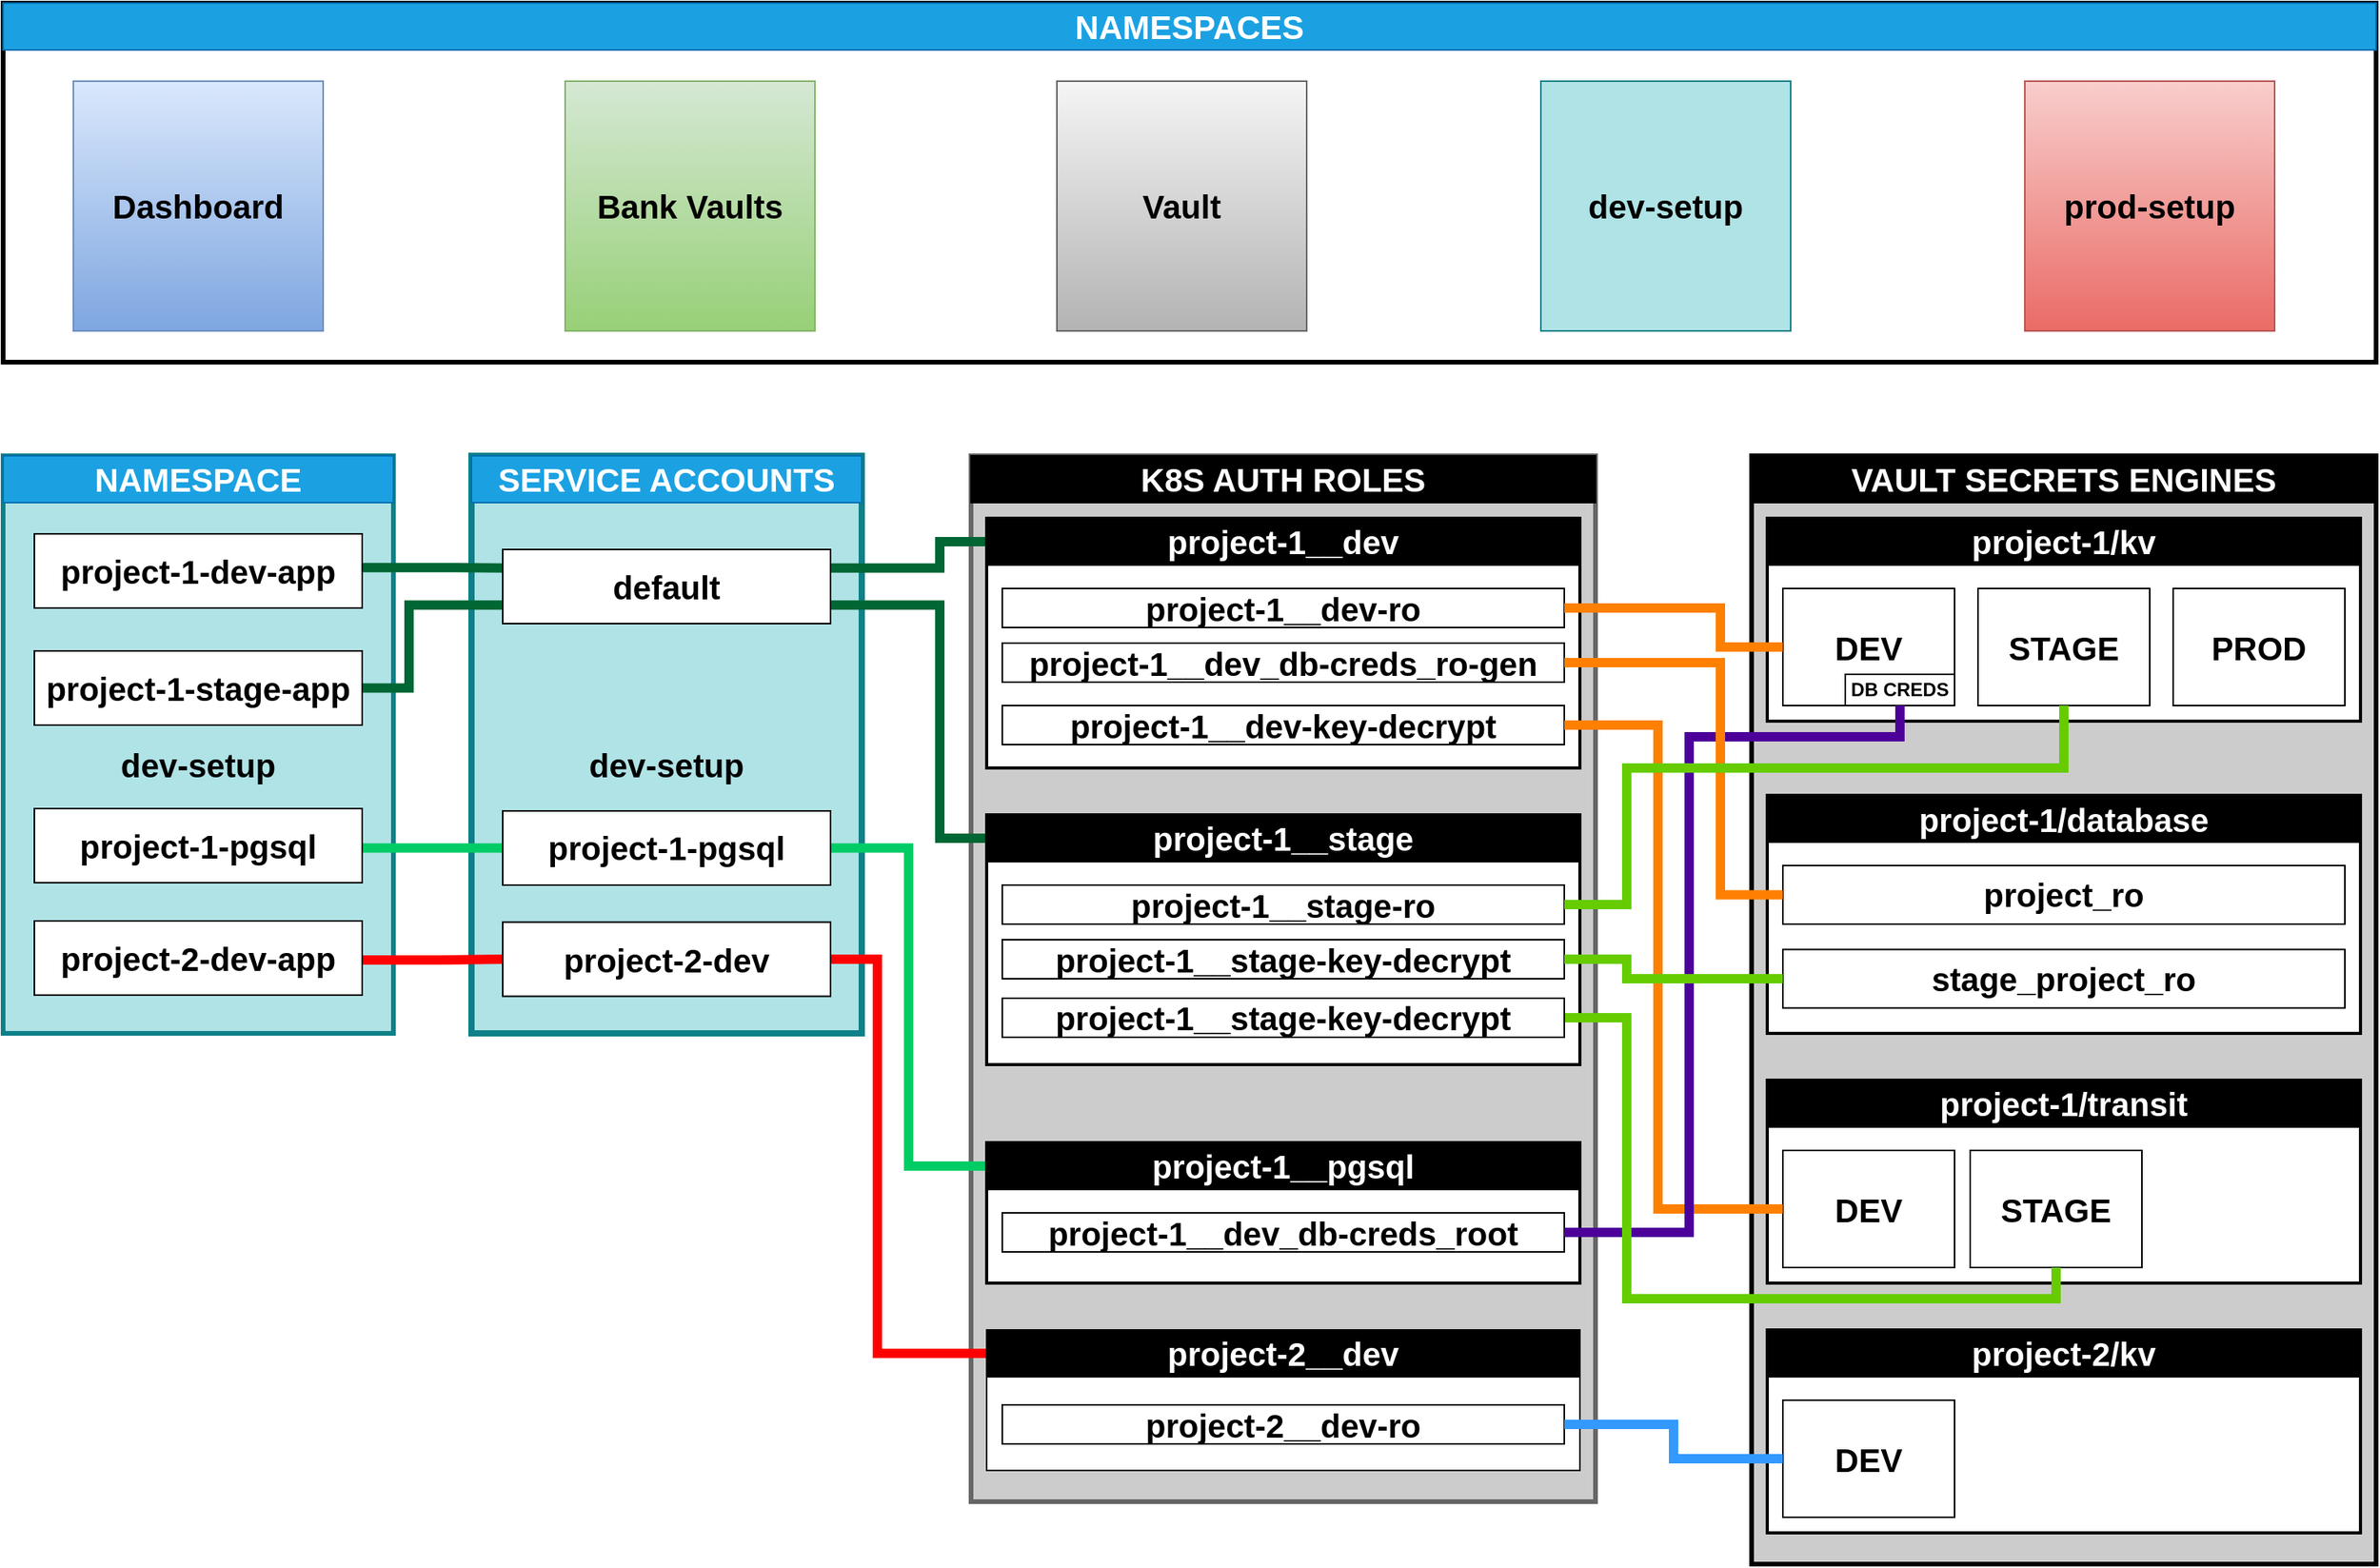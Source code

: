 <mxfile version="14.6.13" type="device"><diagram id="BAF_-7gqzAUOzykMEZvE" name="Page-1"><mxGraphModel dx="2272" dy="1916" grid="1" gridSize="10" guides="1" tooltips="1" connect="1" arrows="1" fold="1" page="1" pageScale="1" pageWidth="850" pageHeight="1100" math="0" shadow="0"><root><mxCell id="0"/><mxCell id="1" parent="0"/><mxCell id="eI4nsN-iS0UbOhHZ_C9s-115" value="&lt;b&gt;&lt;br&gt;dev-setup&lt;/b&gt;" style="rounded=0;whiteSpace=wrap;html=1;fontSize=21;strokeWidth=4;fillColor=#b0e3e6;strokeColor=#0e8088;" parent="1" vertex="1"><mxGeometry x="120" y="280" width="250" height="370" as="geometry"/></mxCell><mxCell id="eI4nsN-iS0UbOhHZ_C9s-113" value="&lt;b&gt;&lt;br&gt;dev-setup&lt;/b&gt;" style="rounded=0;whiteSpace=wrap;html=1;fontSize=21;strokeWidth=3;fillColor=#b0e3e6;strokeColor=#0e8088;" parent="1" vertex="1"><mxGeometry x="-180" y="280" width="250" height="370" as="geometry"/></mxCell><mxCell id="eI4nsN-iS0UbOhHZ_C9s-38" value="" style="rounded=0;whiteSpace=wrap;html=1;strokeWidth=3;" parent="1" vertex="1"><mxGeometry x="-180" y="-10" width="1520" height="230" as="geometry"/></mxCell><mxCell id="eI4nsN-iS0UbOhHZ_C9s-2" value="Bank Vaults" style="whiteSpace=wrap;html=1;aspect=fixed;fontStyle=1;fontSize=21;gradientColor=#97d077;fillColor=#d5e8d4;strokeColor=#82b366;" parent="1" vertex="1"><mxGeometry x="180" y="40" width="160" height="160" as="geometry"/></mxCell><mxCell id="eI4nsN-iS0UbOhHZ_C9s-3" value="Vault" style="whiteSpace=wrap;html=1;aspect=fixed;fontStyle=1;fontSize=21;gradientColor=#b3b3b3;fillColor=#f5f5f5;strokeColor=#666666;" parent="1" vertex="1"><mxGeometry x="495" y="40" width="160" height="160" as="geometry"/></mxCell><mxCell id="eI4nsN-iS0UbOhHZ_C9s-4" value="dev-setup" style="whiteSpace=wrap;html=1;aspect=fixed;fontStyle=1;fontSize=21;fillColor=#b0e3e6;strokeColor=#0e8088;" parent="1" vertex="1"><mxGeometry x="805" y="40" width="160" height="160" as="geometry"/></mxCell><mxCell id="eI4nsN-iS0UbOhHZ_C9s-5" value="prod-setup" style="whiteSpace=wrap;html=1;aspect=fixed;fontStyle=1;fontSize=21;gradientColor=#ea6b66;fillColor=#f8cecc;strokeColor=#b85450;" parent="1" vertex="1"><mxGeometry x="1115" y="40" width="160" height="160" as="geometry"/></mxCell><mxCell id="eI4nsN-iS0UbOhHZ_C9s-20" value="Dashboard" style="whiteSpace=wrap;html=1;aspect=fixed;fontStyle=1;fontSize=21;gradientColor=#7ea6e0;fillColor=#dae8fc;strokeColor=#6c8ebf;" parent="1" vertex="1"><mxGeometry x="-135" y="40" width="160" height="160" as="geometry"/></mxCell><mxCell id="eI4nsN-iS0UbOhHZ_C9s-24" value="SERVICE ACCOUNTS" style="rounded=0;whiteSpace=wrap;html=1;fontStyle=1;fontSize=21;fillColor=#1ba1e2;fontColor=#ffffff;strokeColor=#006EAF;" parent="1" vertex="1"><mxGeometry x="120" y="280" width="250" height="30" as="geometry"/></mxCell><mxCell id="eI4nsN-iS0UbOhHZ_C9s-39" value="NAMESPACES" style="rounded=0;whiteSpace=wrap;html=1;fontStyle=1;fontSize=21;fontColor=#ffffff;fillColor=#1ba1e2;strokeColor=#006EAF;" parent="1" vertex="1"><mxGeometry x="-180" y="-10" width="1520" height="30" as="geometry"/></mxCell><mxCell id="eI4nsN-iS0UbOhHZ_C9s-40" value="" style="rounded=0;whiteSpace=wrap;html=1;strokeWidth=3;fillColor=#CCCCCC;" parent="1" vertex="1"><mxGeometry x="940" y="280" width="400" height="710" as="geometry"/></mxCell><mxCell id="eI4nsN-iS0UbOhHZ_C9s-41" value="VAULT SECRETS ENGINES" style="rounded=0;whiteSpace=wrap;html=1;fillColor=#000000;fontColor=#FFFFFF;fontStyle=1;fontSize=21;" parent="1" vertex="1"><mxGeometry x="940" y="280" width="400" height="30" as="geometry"/></mxCell><mxCell id="eI4nsN-iS0UbOhHZ_C9s-42" value="" style="rounded=0;whiteSpace=wrap;html=1;strokeWidth=2;" parent="1" vertex="1"><mxGeometry x="950" y="320" width="380" height="130" as="geometry"/></mxCell><mxCell id="eI4nsN-iS0UbOhHZ_C9s-43" value="project-1/kv" style="rounded=0;whiteSpace=wrap;html=1;fontStyle=1;fontSize=21;fontColor=#FFFFFF;fillColor=#000000;" parent="1" vertex="1"><mxGeometry x="950" y="320" width="380" height="30" as="geometry"/></mxCell><mxCell id="eI4nsN-iS0UbOhHZ_C9s-44" value="DEV" style="rounded=0;whiteSpace=wrap;html=1;fontStyle=1;fontSize=21;" parent="1" vertex="1"><mxGeometry x="960" y="365" width="110" height="75" as="geometry"/></mxCell><mxCell id="eI4nsN-iS0UbOhHZ_C9s-45" value="STAGE" style="rounded=0;whiteSpace=wrap;html=1;fontStyle=1;fontSize=21;" parent="1" vertex="1"><mxGeometry x="1085" y="365" width="110" height="75" as="geometry"/></mxCell><mxCell id="eI4nsN-iS0UbOhHZ_C9s-46" value="PROD" style="rounded=0;whiteSpace=wrap;html=1;fontStyle=1;fontSize=21;" parent="1" vertex="1"><mxGeometry x="1210" y="365" width="110" height="75" as="geometry"/></mxCell><mxCell id="eI4nsN-iS0UbOhHZ_C9s-47" value="" style="rounded=0;whiteSpace=wrap;html=1;strokeWidth=2;" parent="1" vertex="1"><mxGeometry x="950" y="840" width="380" height="130" as="geometry"/></mxCell><mxCell id="eI4nsN-iS0UbOhHZ_C9s-48" value="project-2/kv" style="rounded=0;whiteSpace=wrap;html=1;fillColor=#000000;fontStyle=1;fontSize=21;fontColor=#FFFFFF;" parent="1" vertex="1"><mxGeometry x="950" y="840" width="380" height="30" as="geometry"/></mxCell><mxCell id="eI4nsN-iS0UbOhHZ_C9s-49" value="DEV" style="rounded=0;whiteSpace=wrap;html=1;fontStyle=1;fontSize=21;" parent="1" vertex="1"><mxGeometry x="960" y="885" width="110" height="75" as="geometry"/></mxCell><mxCell id="eI4nsN-iS0UbOhHZ_C9s-59" value="" style="rounded=0;whiteSpace=wrap;html=1;strokeWidth=2;" parent="1" vertex="1"><mxGeometry x="950" y="680" width="380" height="130" as="geometry"/></mxCell><mxCell id="eI4nsN-iS0UbOhHZ_C9s-60" value="project-1/transit" style="rounded=0;whiteSpace=wrap;html=1;fontStyle=1;fillColor=#000000;fontColor=#FFFFFF;fontSize=21;" parent="1" vertex="1"><mxGeometry x="950" y="680" width="380" height="30" as="geometry"/></mxCell><mxCell id="eI4nsN-iS0UbOhHZ_C9s-61" value="DEV" style="rounded=0;whiteSpace=wrap;html=1;fontStyle=1;fontSize=21;" parent="1" vertex="1"><mxGeometry x="960" y="725" width="110" height="75" as="geometry"/></mxCell><mxCell id="eI4nsN-iS0UbOhHZ_C9s-62" value="STAGE" style="rounded=0;whiteSpace=wrap;html=1;fontStyle=1;fontSize=21;" parent="1" vertex="1"><mxGeometry x="1080" y="725" width="110" height="75" as="geometry"/></mxCell><mxCell id="eI4nsN-iS0UbOhHZ_C9s-68" value="DB CREDS" style="rounded=0;whiteSpace=wrap;html=1;fontStyle=1" parent="1" vertex="1"><mxGeometry x="1000" y="420" width="70" height="20" as="geometry"/></mxCell><mxCell id="eI4nsN-iS0UbOhHZ_C9s-74" value="NAMESPACE" style="rounded=0;whiteSpace=wrap;html=1;fontSize=21;fontColor=#ffffff;fillColor=#1ba1e2;strokeColor=#006EAF;fontStyle=1" parent="1" vertex="1"><mxGeometry x="-180" y="280" width="250" height="30" as="geometry"/></mxCell><mxCell id="eI4nsN-iS0UbOhHZ_C9s-75" value="" style="rounded=0;whiteSpace=wrap;html=1;strokeWidth=3;strokeColor=#666666;fontColor=#333333;fillColor=#CCCCCC;" parent="1" vertex="1"><mxGeometry x="440" y="280" width="400" height="670" as="geometry"/></mxCell><mxCell id="eI4nsN-iS0UbOhHZ_C9s-76" value="K8S AUTH ROLES" style="rounded=0;whiteSpace=wrap;html=1;fillColor=#000000;fontColor=#FFFFFF;fontStyle=1;fontSize=21;" parent="1" vertex="1"><mxGeometry x="440" y="280" width="400" height="30" as="geometry"/></mxCell><mxCell id="eI4nsN-iS0UbOhHZ_C9s-129" style="edgeStyle=orthogonalEdgeStyle;rounded=0;orthogonalLoop=1;jettySize=auto;html=1;exitX=0;exitY=0.5;exitDx=0;exitDy=0;entryX=1;entryY=0.25;entryDx=0;entryDy=0;fontSize=21;fontColor=#FFFFFF;endArrow=none;endFill=0;strokeWidth=6;strokeColor=#006633;" parent="1" source="eI4nsN-iS0UbOhHZ_C9s-78" target="eI4nsN-iS0UbOhHZ_C9s-117" edge="1"><mxGeometry relative="1" as="geometry"><Array as="points"><mxPoint x="420" y="335"/><mxPoint x="420" y="352"/></Array></mxGeometry></mxCell><mxCell id="eI4nsN-iS0UbOhHZ_C9s-77" value="" style="rounded=0;whiteSpace=wrap;html=1;strokeWidth=2;" parent="1" vertex="1"><mxGeometry x="450" y="320" width="380" height="160" as="geometry"/></mxCell><mxCell id="eI4nsN-iS0UbOhHZ_C9s-78" value="project-1__dev" style="rounded=0;whiteSpace=wrap;html=1;fontStyle=1;fontSize=21;fontColor=#FFFFFF;fillColor=#000000;" parent="1" vertex="1"><mxGeometry x="450" y="320" width="380" height="30" as="geometry"/></mxCell><mxCell id="eI4nsN-iS0UbOhHZ_C9s-79" value="&lt;span class=&quot;pl-s&quot;&gt;&lt;span class=&quot;pl-pds&quot;&gt;&lt;/span&gt;project-1__dev-ro&lt;/span&gt;" style="rounded=0;whiteSpace=wrap;html=1;fontStyle=1;fontSize=21;" parent="1" vertex="1"><mxGeometry x="460" y="365" width="360" height="25" as="geometry"/></mxCell><mxCell id="eI4nsN-iS0UbOhHZ_C9s-130" style="edgeStyle=orthogonalEdgeStyle;rounded=0;orthogonalLoop=1;jettySize=auto;html=1;exitX=0;exitY=0.5;exitDx=0;exitDy=0;entryX=1;entryY=0.75;entryDx=0;entryDy=0;fontSize=21;fontColor=#FFFFFF;endArrow=none;endFill=0;strokeWidth=6;strokeColor=#006633;" parent="1" source="eI4nsN-iS0UbOhHZ_C9s-86" target="eI4nsN-iS0UbOhHZ_C9s-117" edge="1"><mxGeometry relative="1" as="geometry"><Array as="points"><mxPoint x="420" y="525"/><mxPoint x="420" y="376"/></Array></mxGeometry></mxCell><mxCell id="eI4nsN-iS0UbOhHZ_C9s-85" value="" style="rounded=0;whiteSpace=wrap;html=1;strokeWidth=2;" parent="1" vertex="1"><mxGeometry x="450" y="510" width="380" height="160" as="geometry"/></mxCell><mxCell id="eI4nsN-iS0UbOhHZ_C9s-86" value="project-1__stage" style="rounded=0;whiteSpace=wrap;html=1;fontStyle=1;fillColor=#000000;fontColor=#FFFFFF;fontSize=21;" parent="1" vertex="1"><mxGeometry x="450" y="510" width="380" height="30" as="geometry"/></mxCell><mxCell id="eI4nsN-iS0UbOhHZ_C9s-131" style="edgeStyle=orthogonalEdgeStyle;rounded=0;orthogonalLoop=1;jettySize=auto;html=1;exitX=0;exitY=0.5;exitDx=0;exitDy=0;entryX=1;entryY=0.5;entryDx=0;entryDy=0;fontSize=21;fontColor=#FFFFFF;endArrow=none;endFill=0;strokeWidth=6;strokeColor=#00CC66;" parent="1" source="eI4nsN-iS0UbOhHZ_C9s-91" target="eI4nsN-iS0UbOhHZ_C9s-116" edge="1"><mxGeometry relative="1" as="geometry"><Array as="points"><mxPoint x="400" y="735"/><mxPoint x="400" y="531"/></Array></mxGeometry></mxCell><mxCell id="eI4nsN-iS0UbOhHZ_C9s-90" value="" style="rounded=0;whiteSpace=wrap;html=1;strokeWidth=2;" parent="1" vertex="1"><mxGeometry x="450" y="720" width="380" height="90" as="geometry"/></mxCell><mxCell id="eI4nsN-iS0UbOhHZ_C9s-91" value="project-1__pgsql" style="rounded=0;whiteSpace=wrap;html=1;fillColor=#000000;fontStyle=1;fontSize=21;fontColor=#FFFFFF;" parent="1" vertex="1"><mxGeometry x="450" y="720" width="380" height="30" as="geometry"/></mxCell><mxCell id="eI4nsN-iS0UbOhHZ_C9s-132" style="edgeStyle=orthogonalEdgeStyle;rounded=0;orthogonalLoop=1;jettySize=auto;html=1;exitX=0;exitY=0.5;exitDx=0;exitDy=0;entryX=1;entryY=0.5;entryDx=0;entryDy=0;fontSize=21;fontColor=#FFFFFF;endArrow=none;endFill=0;strokeWidth=6;strokeColor=#FF0000;" parent="1" source="eI4nsN-iS0UbOhHZ_C9s-94" target="eI4nsN-iS0UbOhHZ_C9s-118" edge="1"><mxGeometry relative="1" as="geometry"><Array as="points"><mxPoint x="380" y="855"/><mxPoint x="380" y="603"/></Array></mxGeometry></mxCell><mxCell id="eI4nsN-iS0UbOhHZ_C9s-93" value="" style="rounded=0;whiteSpace=wrap;html=1;" parent="1" vertex="1"><mxGeometry x="450" y="840" width="380" height="90" as="geometry"/></mxCell><mxCell id="eI4nsN-iS0UbOhHZ_C9s-94" value="project-2__dev" style="rounded=0;whiteSpace=wrap;html=1;fillColor=#000000;fontStyle=1;fontSize=21;fontColor=#FFFFFF;" parent="1" vertex="1"><mxGeometry x="450" y="840" width="380" height="30" as="geometry"/></mxCell><mxCell id="eI4nsN-iS0UbOhHZ_C9s-96" value="project-1__dev_db-creds_ro-gen" style="rounded=0;whiteSpace=wrap;html=1;fontStyle=1;fontSize=21;" parent="1" vertex="1"><mxGeometry x="460" y="400" width="360" height="25" as="geometry"/></mxCell><mxCell id="eI4nsN-iS0UbOhHZ_C9s-97" value="&lt;span class=&quot;pl-s&quot;&gt;&lt;span class=&quot;pl-pds&quot;&gt;&lt;/span&gt;project-1__stage-ro&lt;/span&gt;" style="rounded=0;whiteSpace=wrap;html=1;fontStyle=1;fontSize=21;" parent="1" vertex="1"><mxGeometry x="460" y="555" width="360" height="25" as="geometry"/></mxCell><mxCell id="eI4nsN-iS0UbOhHZ_C9s-98" value="&lt;span class=&quot;pl-s&quot;&gt;project-1__stage-key-decrypt&lt;span class=&quot;pl-pds&quot;&gt;&lt;/span&gt;&lt;/span&gt;" style="rounded=0;whiteSpace=wrap;html=1;fontStyle=1;fontSize=21;" parent="1" vertex="1"><mxGeometry x="460" y="590.0" width="360" height="25" as="geometry"/></mxCell><mxCell id="eI4nsN-iS0UbOhHZ_C9s-101" value="&lt;span class=&quot;pl-s&quot;&gt;project-1__dev_db-creds_root&lt;span class=&quot;pl-pds&quot;&gt;&lt;/span&gt;&lt;/span&gt;" style="rounded=0;whiteSpace=wrap;html=1;fontStyle=1;fontSize=21;" parent="1" vertex="1"><mxGeometry x="460" y="765" width="360" height="25" as="geometry"/></mxCell><mxCell id="eI4nsN-iS0UbOhHZ_C9s-103" value="&lt;span class=&quot;pl-s&quot;&gt;&lt;span class=&quot;pl-pds&quot;&gt;&lt;/span&gt;project-2__dev-ro&lt;/span&gt;" style="rounded=0;whiteSpace=wrap;html=1;fontStyle=1;fontSize=21;" parent="1" vertex="1"><mxGeometry x="460" y="888" width="360" height="25" as="geometry"/></mxCell><mxCell id="eI4nsN-iS0UbOhHZ_C9s-120" style="edgeStyle=orthogonalEdgeStyle;rounded=0;orthogonalLoop=1;jettySize=auto;html=1;exitX=0.998;exitY=0.455;exitDx=0;exitDy=0;entryX=0;entryY=0.25;entryDx=0;entryDy=0;fontSize=21;fontColor=#FFFFFF;strokeWidth=6;exitPerimeter=0;endArrow=none;endFill=0;strokeColor=#006633;" parent="1" source="eI4nsN-iS0UbOhHZ_C9s-107" target="eI4nsN-iS0UbOhHZ_C9s-117" edge="1"><mxGeometry relative="1" as="geometry"><Array as="points"><mxPoint x="110" y="352"/><mxPoint x="110" y="352"/></Array></mxGeometry></mxCell><mxCell id="eI4nsN-iS0UbOhHZ_C9s-107" value="project-1-dev-app" style="rounded=0;whiteSpace=wrap;html=1;fontSize=21;strokeWidth=1;fontStyle=1" parent="1" vertex="1"><mxGeometry x="-160" y="330" width="210" height="47.5" as="geometry"/></mxCell><mxCell id="eI4nsN-iS0UbOhHZ_C9s-121" style="edgeStyle=orthogonalEdgeStyle;rounded=0;orthogonalLoop=1;jettySize=auto;html=1;exitX=1;exitY=0.5;exitDx=0;exitDy=0;entryX=0;entryY=0.75;entryDx=0;entryDy=0;fontSize=21;fontColor=#FFFFFF;strokeWidth=6;endArrow=none;endFill=0;strokeColor=#006633;" parent="1" source="eI4nsN-iS0UbOhHZ_C9s-108" target="eI4nsN-iS0UbOhHZ_C9s-117" edge="1"><mxGeometry relative="1" as="geometry"><Array as="points"><mxPoint x="80" y="429"/><mxPoint x="80" y="376"/></Array></mxGeometry></mxCell><mxCell id="eI4nsN-iS0UbOhHZ_C9s-108" value="project-1-stage-app" style="rounded=0;whiteSpace=wrap;html=1;fontSize=21;strokeWidth=1;fontStyle=1" parent="1" vertex="1"><mxGeometry x="-160" y="405" width="210" height="47.5" as="geometry"/></mxCell><mxCell id="eI4nsN-iS0UbOhHZ_C9s-122" style="edgeStyle=orthogonalEdgeStyle;rounded=0;orthogonalLoop=1;jettySize=auto;html=1;exitX=1;exitY=0.5;exitDx=0;exitDy=0;entryX=0;entryY=0.5;entryDx=0;entryDy=0;fontSize=21;fontColor=#FFFFFF;strokeWidth=6;endArrow=none;endFill=0;strokeColor=#00CC66;" parent="1" source="eI4nsN-iS0UbOhHZ_C9s-112" target="eI4nsN-iS0UbOhHZ_C9s-116" edge="1"><mxGeometry relative="1" as="geometry"><Array as="points"><mxPoint x="50" y="531"/></Array></mxGeometry></mxCell><mxCell id="eI4nsN-iS0UbOhHZ_C9s-112" value="project-1-pgsql" style="rounded=0;whiteSpace=wrap;html=1;fontSize=21;strokeWidth=1;fontStyle=1" parent="1" vertex="1"><mxGeometry x="-160" y="506" width="210" height="47.5" as="geometry"/></mxCell><mxCell id="eI4nsN-iS0UbOhHZ_C9s-123" style="edgeStyle=orthogonalEdgeStyle;rounded=0;orthogonalLoop=1;jettySize=auto;html=1;exitX=1;exitY=0.5;exitDx=0;exitDy=0;entryX=0;entryY=0.5;entryDx=0;entryDy=0;fontSize=21;fontColor=#FFFFFF;strokeWidth=6;endArrow=none;endFill=0;strokeColor=#FF0000;" parent="1" source="eI4nsN-iS0UbOhHZ_C9s-114" target="eI4nsN-iS0UbOhHZ_C9s-118" edge="1"><mxGeometry relative="1" as="geometry"><Array as="points"><mxPoint x="50" y="603"/><mxPoint x="100" y="603"/></Array></mxGeometry></mxCell><mxCell id="eI4nsN-iS0UbOhHZ_C9s-114" value="project-2-dev-app" style="rounded=0;whiteSpace=wrap;html=1;fontSize=21;strokeWidth=1;fontStyle=1" parent="1" vertex="1"><mxGeometry x="-160" y="578" width="210" height="47.5" as="geometry"/></mxCell><mxCell id="eI4nsN-iS0UbOhHZ_C9s-116" value="project-1-pgsql" style="rounded=0;whiteSpace=wrap;html=1;fontSize=21;strokeWidth=1;fontStyle=1" parent="1" vertex="1"><mxGeometry x="140" y="507.5" width="210" height="47.5" as="geometry"/></mxCell><mxCell id="eI4nsN-iS0UbOhHZ_C9s-117" value="default" style="rounded=0;whiteSpace=wrap;html=1;fontSize=21;strokeWidth=1;fontStyle=1" parent="1" vertex="1"><mxGeometry x="140" y="340" width="210" height="47.5" as="geometry"/></mxCell><mxCell id="eI4nsN-iS0UbOhHZ_C9s-118" value="project-2-dev" style="rounded=0;whiteSpace=wrap;html=1;fontSize=21;strokeWidth=1;fontStyle=1" parent="1" vertex="1"><mxGeometry x="140" y="578.75" width="210" height="47.5" as="geometry"/></mxCell><mxCell id="2XdNPjoH4GsQAgy4dsem-1" value="&lt;span class=&quot;pl-s&quot;&gt;project-1__dev-key-decrypt&lt;span class=&quot;pl-pds&quot;&gt;&lt;/span&gt;&lt;/span&gt;" style="rounded=0;whiteSpace=wrap;html=1;fontStyle=1;fontSize=21;" parent="1" vertex="1"><mxGeometry x="460" y="440" width="360" height="25" as="geometry"/></mxCell><mxCell id="2XdNPjoH4GsQAgy4dsem-2" value="" style="rounded=0;whiteSpace=wrap;html=1;strokeWidth=2;" parent="1" vertex="1"><mxGeometry x="950" y="497.5" width="380" height="152.5" as="geometry"/></mxCell><mxCell id="2XdNPjoH4GsQAgy4dsem-3" value="project-1/database" style="rounded=0;whiteSpace=wrap;html=1;fontStyle=1;fillColor=#000000;fontColor=#FFFFFF;fontSize=21;" parent="1" vertex="1"><mxGeometry x="950" y="497.5" width="380" height="30" as="geometry"/></mxCell><mxCell id="2XdNPjoH4GsQAgy4dsem-4" value="project_ro" style="rounded=0;whiteSpace=wrap;html=1;fontStyle=1;fontSize=21;" parent="1" vertex="1"><mxGeometry x="960" y="542.5" width="360" height="37.5" as="geometry"/></mxCell><mxCell id="eI4nsN-iS0UbOhHZ_C9s-138" style="edgeStyle=orthogonalEdgeStyle;rounded=0;orthogonalLoop=1;jettySize=auto;html=1;exitX=1;exitY=0.5;exitDx=0;exitDy=0;fontSize=21;fontColor=#FFFFFF;endArrow=none;endFill=0;strokeWidth=6;strokeColor=#FF8000;entryX=0;entryY=0.5;entryDx=0;entryDy=0;" parent="1" source="2XdNPjoH4GsQAgy4dsem-1" edge="1" target="eI4nsN-iS0UbOhHZ_C9s-61"><mxGeometry relative="1" as="geometry"><Array as="points"><mxPoint x="880" y="453"/><mxPoint x="880" y="763"/></Array><mxPoint x="960" y="740" as="targetPoint"/></mxGeometry></mxCell><mxCell id="eI4nsN-iS0UbOhHZ_C9s-137" style="edgeStyle=orthogonalEdgeStyle;rounded=0;orthogonalLoop=1;jettySize=auto;html=1;exitX=1;exitY=0.5;exitDx=0;exitDy=0;entryX=0;entryY=0.5;entryDx=0;entryDy=0;fontSize=21;fontColor=#FFFFFF;endArrow=none;endFill=0;strokeWidth=6;strokeColor=#FF8000;" parent="1" source="eI4nsN-iS0UbOhHZ_C9s-79" target="eI4nsN-iS0UbOhHZ_C9s-44" edge="1"><mxGeometry relative="1" as="geometry"><Array as="points"><mxPoint x="920" y="378"/><mxPoint x="920" y="403"/></Array></mxGeometry></mxCell><mxCell id="eI4nsN-iS0UbOhHZ_C9s-136" style="edgeStyle=orthogonalEdgeStyle;rounded=0;orthogonalLoop=1;jettySize=auto;html=1;exitX=1;exitY=0.5;exitDx=0;exitDy=0;entryX=0;entryY=0.5;entryDx=0;entryDy=0;fontSize=21;fontColor=#FFFFFF;endArrow=none;endFill=0;strokeWidth=6;strokeColor=#3399FF;" parent="1" source="eI4nsN-iS0UbOhHZ_C9s-103" target="eI4nsN-iS0UbOhHZ_C9s-49" edge="1"><mxGeometry relative="1" as="geometry"><Array as="points"><mxPoint x="890" y="901"/><mxPoint x="890" y="923"/></Array></mxGeometry></mxCell><mxCell id="eI4nsN-iS0UbOhHZ_C9s-135" style="edgeStyle=orthogonalEdgeStyle;rounded=0;orthogonalLoop=1;jettySize=auto;html=1;exitX=1;exitY=0.5;exitDx=0;exitDy=0;entryX=0.5;entryY=1;entryDx=0;entryDy=0;fontSize=21;fontColor=#FFFFFF;endArrow=none;endFill=0;strokeWidth=6;strokeColor=#4C0099;" parent="1" source="eI4nsN-iS0UbOhHZ_C9s-101" target="eI4nsN-iS0UbOhHZ_C9s-68" edge="1"><mxGeometry relative="1" as="geometry"><Array as="points"><mxPoint x="900" y="778"/><mxPoint x="900" y="460"/><mxPoint x="1035" y="460"/></Array></mxGeometry></mxCell><mxCell id="2XdNPjoH4GsQAgy4dsem-6" style="edgeStyle=orthogonalEdgeStyle;rounded=0;orthogonalLoop=1;jettySize=auto;html=1;exitX=1;exitY=0.5;exitDx=0;exitDy=0;entryX=0;entryY=0.5;entryDx=0;entryDy=0;strokeColor=#FF8000;strokeWidth=6;endArrow=none;endFill=0;" parent="1" source="eI4nsN-iS0UbOhHZ_C9s-96" target="2XdNPjoH4GsQAgy4dsem-4" edge="1"><mxGeometry relative="1" as="geometry"><Array as="points"><mxPoint x="920" y="413"/><mxPoint x="920" y="561"/></Array></mxGeometry></mxCell><mxCell id="eI4nsN-iS0UbOhHZ_C9s-139" style="edgeStyle=orthogonalEdgeStyle;rounded=0;orthogonalLoop=1;jettySize=auto;html=1;exitX=1;exitY=0.5;exitDx=0;exitDy=0;entryX=0.5;entryY=1;entryDx=0;entryDy=0;fontSize=21;fontColor=#FFFFFF;endArrow=none;endFill=0;strokeWidth=6;strokeColor=#66CC00;" parent="1" source="pBSS9HAHtIsFjcHprHaE-1" target="eI4nsN-iS0UbOhHZ_C9s-62" edge="1"><mxGeometry relative="1" as="geometry"><Array as="points"><mxPoint x="860" y="640"/><mxPoint x="860" y="820"/><mxPoint x="1135" y="820"/></Array></mxGeometry></mxCell><mxCell id="eI4nsN-iS0UbOhHZ_C9s-134" style="edgeStyle=orthogonalEdgeStyle;rounded=0;orthogonalLoop=1;jettySize=auto;html=1;exitX=1;exitY=0.5;exitDx=0;exitDy=0;entryX=0.5;entryY=1;entryDx=0;entryDy=0;fontSize=21;fontColor=#FFFFFF;endArrow=none;endFill=0;strokeWidth=6;strokeColor=#66CC00;" parent="1" source="eI4nsN-iS0UbOhHZ_C9s-97" target="eI4nsN-iS0UbOhHZ_C9s-45" edge="1"><mxGeometry relative="1" as="geometry"><Array as="points"><mxPoint x="860" y="568"/><mxPoint x="860" y="480"/><mxPoint x="1140" y="480"/></Array></mxGeometry></mxCell><mxCell id="pBSS9HAHtIsFjcHprHaE-1" value="&lt;span class=&quot;pl-s&quot;&gt;project-1__stage-key-decrypt&lt;span class=&quot;pl-pds&quot;&gt;&lt;/span&gt;&lt;/span&gt;" style="rounded=0;whiteSpace=wrap;html=1;fontStyle=1;fontSize=21;" vertex="1" parent="1"><mxGeometry x="460" y="627.5" width="360" height="25" as="geometry"/></mxCell><mxCell id="pBSS9HAHtIsFjcHprHaE-2" value="stage_project_ro" style="rounded=0;whiteSpace=wrap;html=1;fontStyle=1;fontSize=21;" vertex="1" parent="1"><mxGeometry x="960" y="596.25" width="360" height="37.5" as="geometry"/></mxCell><mxCell id="pBSS9HAHtIsFjcHprHaE-3" style="edgeStyle=orthogonalEdgeStyle;rounded=0;orthogonalLoop=1;jettySize=auto;html=1;exitX=1;exitY=0.5;exitDx=0;exitDy=0;entryX=0;entryY=0.5;entryDx=0;entryDy=0;endArrow=none;endFill=0;strokeWidth=6;strokeColor=#66cc00;" edge="1" parent="1" source="eI4nsN-iS0UbOhHZ_C9s-98" target="pBSS9HAHtIsFjcHprHaE-2"><mxGeometry relative="1" as="geometry"><Array as="points"><mxPoint x="860" y="603"/><mxPoint x="860" y="615"/></Array></mxGeometry></mxCell></root></mxGraphModel></diagram></mxfile>